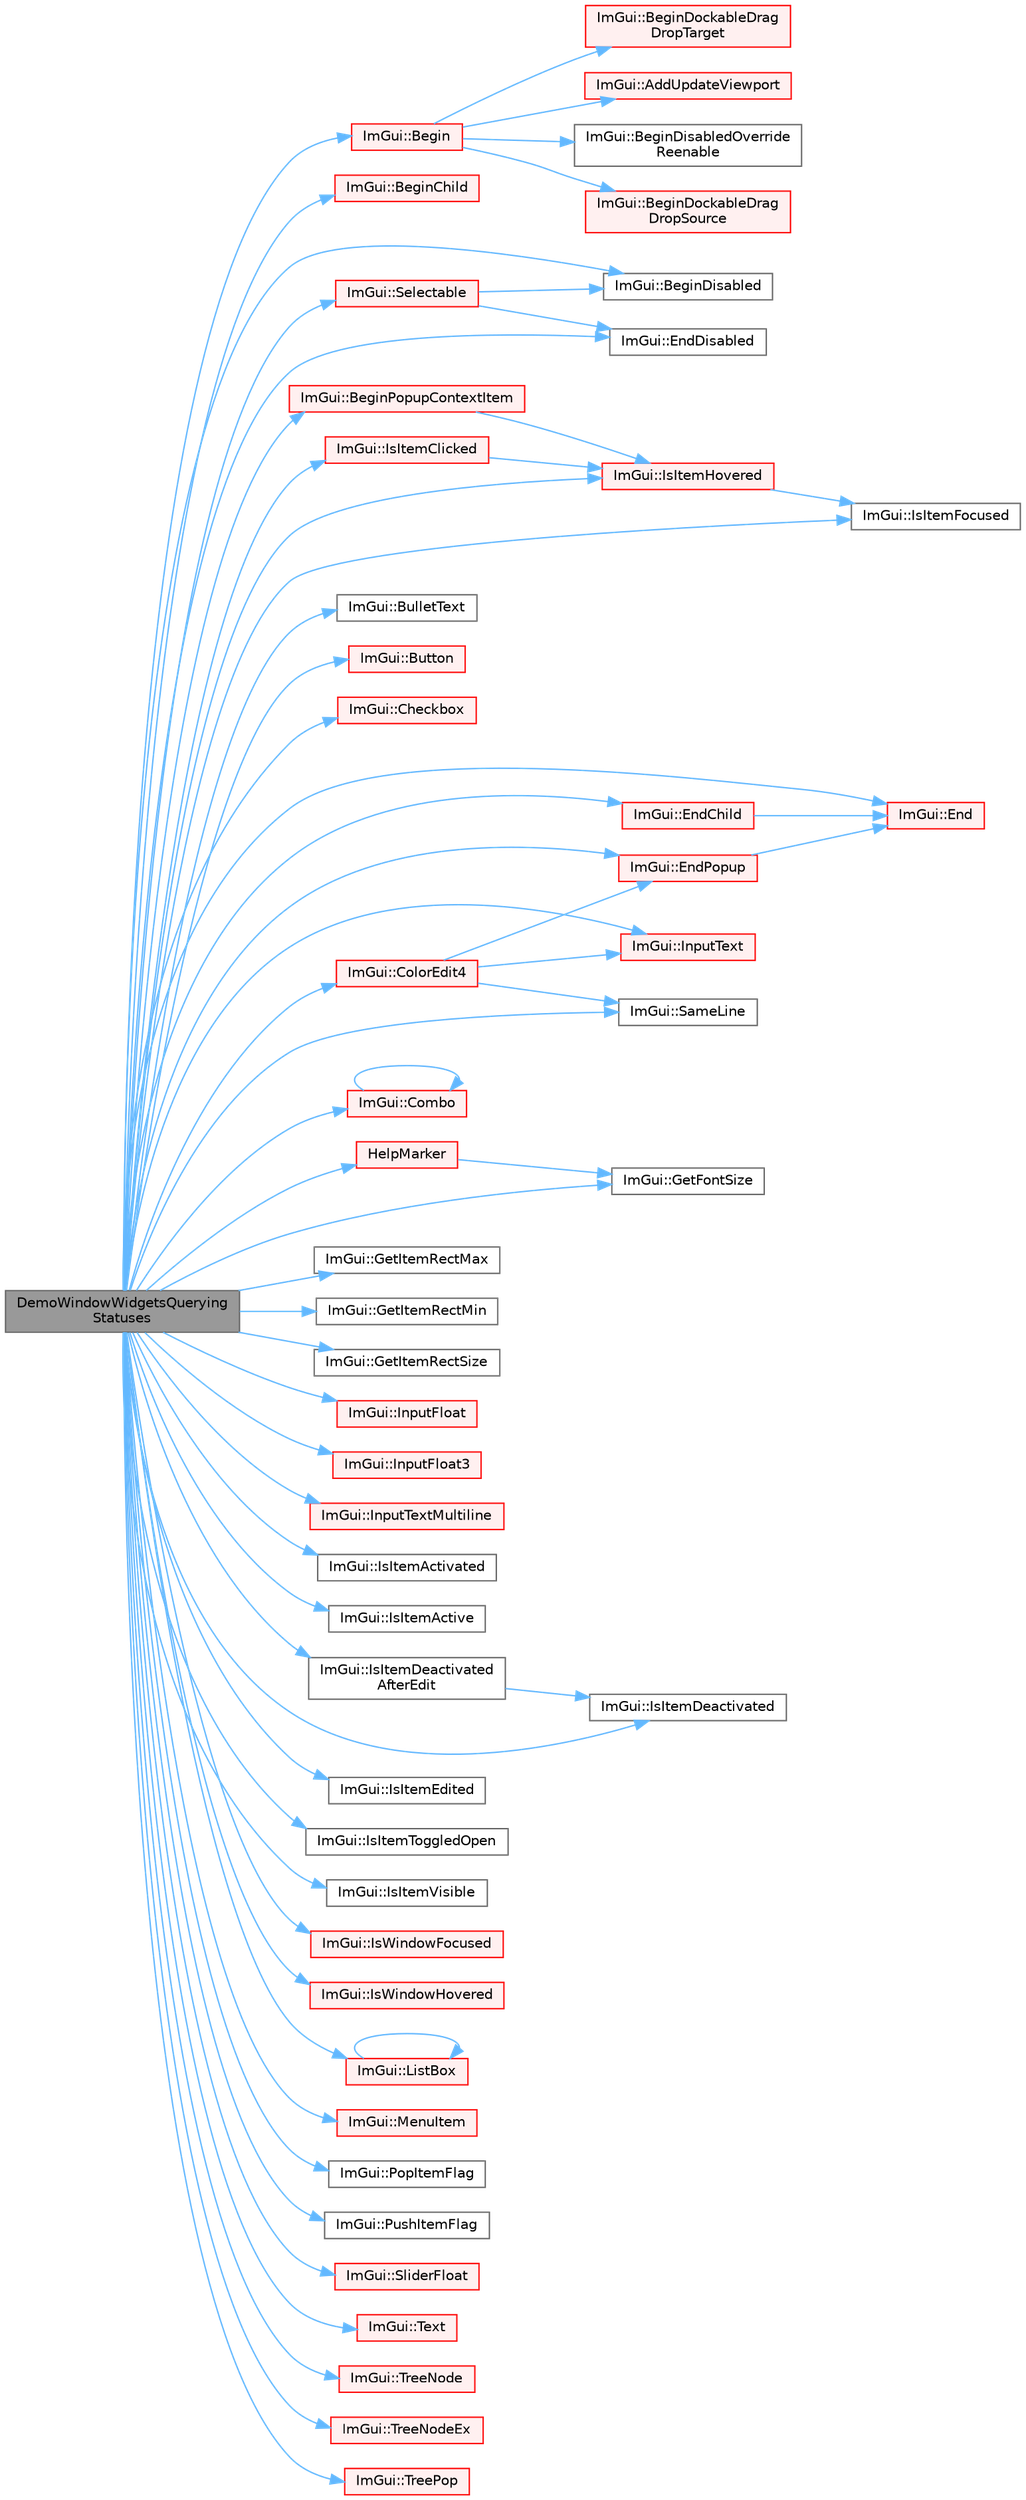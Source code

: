 digraph "DemoWindowWidgetsQueryingStatuses"
{
 // LATEX_PDF_SIZE
  bgcolor="transparent";
  edge [fontname=Helvetica,fontsize=10,labelfontname=Helvetica,labelfontsize=10];
  node [fontname=Helvetica,fontsize=10,shape=box,height=0.2,width=0.4];
  rankdir="LR";
  Node1 [id="Node000001",label="DemoWindowWidgetsQuerying\lStatuses",height=0.2,width=0.4,color="gray40", fillcolor="grey60", style="filled", fontcolor="black",tooltip=" "];
  Node1 -> Node2 [id="edge1_Node000001_Node000002",color="steelblue1",style="solid",tooltip=" "];
  Node2 [id="Node000002",label="ImGui::Begin",height=0.2,width=0.4,color="red", fillcolor="#FFF0F0", style="filled",URL="$namespace_im_gui.html#a581e58db0bc930bafa4a5d23093a2b99",tooltip=" "];
  Node2 -> Node3 [id="edge2_Node000002_Node000003",color="steelblue1",style="solid",tooltip=" "];
  Node3 [id="Node000003",label="ImGui::AddUpdateViewport",height=0.2,width=0.4,color="red", fillcolor="#FFF0F0", style="filled",URL="$namespace_im_gui.html#ada58e5d3e2efc3cef60f213d771408d8",tooltip=" "];
  Node2 -> Node19 [id="edge3_Node000002_Node000019",color="steelblue1",style="solid",tooltip=" "];
  Node19 [id="Node000019",label="ImGui::BeginDisabledOverride\lReenable",height=0.2,width=0.4,color="grey40", fillcolor="white", style="filled",URL="$namespace_im_gui.html#a26b36756e219b7129f894e1c2feb17a8",tooltip=" "];
  Node2 -> Node20 [id="edge4_Node000002_Node000020",color="steelblue1",style="solid",tooltip=" "];
  Node20 [id="Node000020",label="ImGui::BeginDockableDrag\lDropSource",height=0.2,width=0.4,color="red", fillcolor="#FFF0F0", style="filled",URL="$namespace_im_gui.html#a7a435b1565d4884e42a5ee5667f21a1f",tooltip=" "];
  Node2 -> Node370 [id="edge5_Node000002_Node000370",color="steelblue1",style="solid",tooltip=" "];
  Node370 [id="Node000370",label="ImGui::BeginDockableDrag\lDropTarget",height=0.2,width=0.4,color="red", fillcolor="#FFF0F0", style="filled",URL="$namespace_im_gui.html#a1725ff3becdb963b97c16d69d4c9f308",tooltip=" "];
  Node1 -> Node515 [id="edge6_Node000001_Node000515",color="steelblue1",style="solid",tooltip=" "];
  Node515 [id="Node000515",label="ImGui::BeginChild",height=0.2,width=0.4,color="red", fillcolor="#FFF0F0", style="filled",URL="$namespace_im_gui.html#aebac8b07ee9ea0e452c98813a3e907c3",tooltip=" "];
  Node1 -> Node278 [id="edge7_Node000001_Node000278",color="steelblue1",style="solid",tooltip=" "];
  Node278 [id="Node000278",label="ImGui::BeginDisabled",height=0.2,width=0.4,color="grey40", fillcolor="white", style="filled",URL="$namespace_im_gui.html#ae90e9a26f01d0d45f6bf7ca720d170d1",tooltip=" "];
  Node1 -> Node522 [id="edge8_Node000001_Node000522",color="steelblue1",style="solid",tooltip=" "];
  Node522 [id="Node000522",label="ImGui::BeginPopupContextItem",height=0.2,width=0.4,color="red", fillcolor="#FFF0F0", style="filled",URL="$namespace_im_gui.html#a440894c8c00495d5cc01529f4504fca9",tooltip=" "];
  Node522 -> Node72 [id="edge9_Node000522_Node000072",color="steelblue1",style="solid",tooltip=" "];
  Node72 [id="Node000072",label="ImGui::IsItemHovered",height=0.2,width=0.4,color="red", fillcolor="#FFF0F0", style="filled",URL="$namespace_im_gui.html#ac9a400eff3a9561d95e80486c52a660b",tooltip=" "];
  Node72 -> Node75 [id="edge10_Node000072_Node000075",color="steelblue1",style="solid",tooltip=" "];
  Node75 [id="Node000075",label="ImGui::IsItemFocused",height=0.2,width=0.4,color="grey40", fillcolor="white", style="filled",URL="$namespace_im_gui.html#add3290865a67327258c3a32b695adb28",tooltip=" "];
  Node1 -> Node523 [id="edge11_Node000001_Node000523",color="steelblue1",style="solid",tooltip=" "];
  Node523 [id="Node000523",label="ImGui::BulletText",height=0.2,width=0.4,color="grey40", fillcolor="white", style="filled",URL="$namespace_im_gui.html#af8d34d563b17c683943a0fa7bf5807bc",tooltip=" "];
  Node1 -> Node524 [id="edge12_Node000001_Node000524",color="steelblue1",style="solid",tooltip=" "];
  Node524 [id="Node000524",label="ImGui::Button",height=0.2,width=0.4,color="red", fillcolor="#FFF0F0", style="filled",URL="$namespace_im_gui.html#a38094c568ce398db5a3abb9d3ac92030",tooltip=" "];
  Node1 -> Node526 [id="edge13_Node000001_Node000526",color="steelblue1",style="solid",tooltip=" "];
  Node526 [id="Node000526",label="ImGui::Checkbox",height=0.2,width=0.4,color="red", fillcolor="#FFF0F0", style="filled",URL="$namespace_im_gui.html#a57d73c1d0ef807fef734d91024092027",tooltip=" "];
  Node1 -> Node527 [id="edge14_Node000001_Node000527",color="steelblue1",style="solid",tooltip=" "];
  Node527 [id="Node000527",label="ImGui::ColorEdit4",height=0.2,width=0.4,color="red", fillcolor="#FFF0F0", style="filled",URL="$namespace_im_gui.html#ac3f45e2aa0b1d591cc8a2cdf8b566a45",tooltip=" "];
  Node527 -> Node244 [id="edge15_Node000527_Node000244",color="steelblue1",style="solid",tooltip=" "];
  Node244 [id="Node000244",label="ImGui::EndPopup",height=0.2,width=0.4,color="red", fillcolor="#FFF0F0", style="filled",URL="$namespace_im_gui.html#aa6a9b5696f2ea7eed7683425fc77b8f2",tooltip=" "];
  Node244 -> Node84 [id="edge16_Node000244_Node000084",color="steelblue1",style="solid",tooltip=" "];
  Node84 [id="Node000084",label="ImGui::End",height=0.2,width=0.4,color="red", fillcolor="#FFF0F0", style="filled",URL="$namespace_im_gui.html#a5479d93794a004c67ceb6d13f37c8254",tooltip=" "];
  Node527 -> Node617 [id="edge17_Node000527_Node000617",color="steelblue1",style="solid",tooltip=" "];
  Node617 [id="Node000617",label="ImGui::InputText",height=0.2,width=0.4,color="red", fillcolor="#FFF0F0", style="filled",URL="$namespace_im_gui.html#aa72b5760a3a206729723a587ac7c8519",tooltip=" "];
  Node527 -> Node172 [id="edge18_Node000527_Node000172",color="steelblue1",style="solid",tooltip=" "];
  Node172 [id="Node000172",label="ImGui::SameLine",height=0.2,width=0.4,color="grey40", fillcolor="white", style="filled",URL="$namespace_im_gui.html#addd433eb3aae59119e341e80db474f66",tooltip=" "];
  Node1 -> Node620 [id="edge19_Node000001_Node000620",color="steelblue1",style="solid",tooltip=" "];
  Node620 [id="Node000620",label="ImGui::Combo",height=0.2,width=0.4,color="red", fillcolor="#FFF0F0", style="filled",URL="$namespace_im_gui.html#aa2979368da5b9e98d368449b36d166b2",tooltip=" "];
  Node620 -> Node620 [id="edge20_Node000620_Node000620",color="steelblue1",style="solid",tooltip=" "];
  Node1 -> Node84 [id="edge21_Node000001_Node000084",color="steelblue1",style="solid",tooltip=" "];
  Node1 -> Node297 [id="edge22_Node000001_Node000297",color="steelblue1",style="solid",tooltip=" "];
  Node297 [id="Node000297",label="ImGui::EndChild",height=0.2,width=0.4,color="red", fillcolor="#FFF0F0", style="filled",URL="$namespace_im_gui.html#af8de559a88c1442d6df8c1b04c86e997",tooltip=" "];
  Node297 -> Node84 [id="edge23_Node000297_Node000084",color="steelblue1",style="solid",tooltip=" "];
  Node1 -> Node168 [id="edge24_Node000001_Node000168",color="steelblue1",style="solid",tooltip=" "];
  Node168 [id="Node000168",label="ImGui::EndDisabled",height=0.2,width=0.4,color="grey40", fillcolor="white", style="filled",URL="$namespace_im_gui.html#a9e6088c6c690ddff1302b6e42b380733",tooltip=" "];
  Node1 -> Node244 [id="edge25_Node000001_Node000244",color="steelblue1",style="solid",tooltip=" "];
  Node1 -> Node622 [id="edge26_Node000001_Node000622",color="steelblue1",style="solid",tooltip=" "];
  Node622 [id="Node000622",label="ImGui::GetFontSize",height=0.2,width=0.4,color="grey40", fillcolor="white", style="filled",URL="$namespace_im_gui.html#ac592ae8e0aa4a1a06502ec7872bc8da8",tooltip=" "];
  Node1 -> Node623 [id="edge27_Node000001_Node000623",color="steelblue1",style="solid",tooltip=" "];
  Node623 [id="Node000623",label="ImGui::GetItemRectMax",height=0.2,width=0.4,color="grey40", fillcolor="white", style="filled",URL="$namespace_im_gui.html#a3d260209b8dc25a2c942e8cfd1ed0e51",tooltip=" "];
  Node1 -> Node624 [id="edge28_Node000001_Node000624",color="steelblue1",style="solid",tooltip=" "];
  Node624 [id="Node000624",label="ImGui::GetItemRectMin",height=0.2,width=0.4,color="grey40", fillcolor="white", style="filled",URL="$namespace_im_gui.html#a65b24b72ec0e8444c705cebf3e91f570",tooltip=" "];
  Node1 -> Node625 [id="edge29_Node000001_Node000625",color="steelblue1",style="solid",tooltip=" "];
  Node625 [id="Node000625",label="ImGui::GetItemRectSize",height=0.2,width=0.4,color="grey40", fillcolor="white", style="filled",URL="$namespace_im_gui.html#a3303d1c37041307e11fd46fc43b2274d",tooltip=" "];
  Node1 -> Node626 [id="edge30_Node000001_Node000626",color="steelblue1",style="solid",tooltip=" "];
  Node626 [id="Node000626",label="HelpMarker",height=0.2,width=0.4,color="red", fillcolor="#FFF0F0", style="filled",URL="$imgui__demo_8cpp.html#ae82388701c37c8cbb88a0304ca0f033b",tooltip=" "];
  Node626 -> Node622 [id="edge31_Node000626_Node000622",color="steelblue1",style="solid",tooltip=" "];
  Node1 -> Node632 [id="edge32_Node000001_Node000632",color="steelblue1",style="solid",tooltip=" "];
  Node632 [id="Node000632",label="ImGui::InputFloat",height=0.2,width=0.4,color="red", fillcolor="#FFF0F0", style="filled",URL="$namespace_im_gui.html#a36b86c9d7226f18c316400c83a904454",tooltip=" "];
  Node1 -> Node637 [id="edge33_Node000001_Node000637",color="steelblue1",style="solid",tooltip=" "];
  Node637 [id="Node000637",label="ImGui::InputFloat3",height=0.2,width=0.4,color="red", fillcolor="#FFF0F0", style="filled",URL="$namespace_im_gui.html#a970a00fd1a4226c697ea5fb807fb62d8",tooltip=" "];
  Node1 -> Node617 [id="edge34_Node000001_Node000617",color="steelblue1",style="solid",tooltip=" "];
  Node1 -> Node640 [id="edge35_Node000001_Node000640",color="steelblue1",style="solid",tooltip=" "];
  Node640 [id="Node000640",label="ImGui::InputTextMultiline",height=0.2,width=0.4,color="red", fillcolor="#FFF0F0", style="filled",URL="$namespace_im_gui.html#a0470693929ed9930cbf5b737577c2414",tooltip=" "];
  Node1 -> Node641 [id="edge36_Node000001_Node000641",color="steelblue1",style="solid",tooltip=" "];
  Node641 [id="Node000641",label="ImGui::IsItemActivated",height=0.2,width=0.4,color="grey40", fillcolor="white", style="filled",URL="$namespace_im_gui.html#a574b7cecdeb707c429edc827c49983f5",tooltip=" "];
  Node1 -> Node494 [id="edge37_Node000001_Node000494",color="steelblue1",style="solid",tooltip=" "];
  Node494 [id="Node000494",label="ImGui::IsItemActive",height=0.2,width=0.4,color="grey40", fillcolor="white", style="filled",URL="$namespace_im_gui.html#a2d8ac4569456a8003e4dddd39caf771c",tooltip=" "];
  Node1 -> Node642 [id="edge38_Node000001_Node000642",color="steelblue1",style="solid",tooltip=" "];
  Node642 [id="Node000642",label="ImGui::IsItemClicked",height=0.2,width=0.4,color="red", fillcolor="#FFF0F0", style="filled",URL="$namespace_im_gui.html#a11ae401d73ed6b044ba46add5db54617",tooltip=" "];
  Node642 -> Node72 [id="edge39_Node000642_Node000072",color="steelblue1",style="solid",tooltip=" "];
  Node1 -> Node606 [id="edge40_Node000001_Node000606",color="steelblue1",style="solid",tooltip=" "];
  Node606 [id="Node000606",label="ImGui::IsItemDeactivated",height=0.2,width=0.4,color="grey40", fillcolor="white", style="filled",URL="$namespace_im_gui.html#ada3b1cb76907bb9e630b2482f52f0599",tooltip=" "];
  Node1 -> Node605 [id="edge41_Node000001_Node000605",color="steelblue1",style="solid",tooltip=" "];
  Node605 [id="Node000605",label="ImGui::IsItemDeactivated\lAfterEdit",height=0.2,width=0.4,color="grey40", fillcolor="white", style="filled",URL="$namespace_im_gui.html#a8bb4c0fc2b9d0e90249310bb4e822485",tooltip=" "];
  Node605 -> Node606 [id="edge42_Node000605_Node000606",color="steelblue1",style="solid",tooltip=" "];
  Node1 -> Node643 [id="edge43_Node000001_Node000643",color="steelblue1",style="solid",tooltip=" "];
  Node643 [id="Node000643",label="ImGui::IsItemEdited",height=0.2,width=0.4,color="grey40", fillcolor="white", style="filled",URL="$namespace_im_gui.html#a6508c0e1f28d1e7f9328a944b4f35ff7",tooltip=" "];
  Node1 -> Node75 [id="edge44_Node000001_Node000075",color="steelblue1",style="solid",tooltip=" "];
  Node1 -> Node72 [id="edge45_Node000001_Node000072",color="steelblue1",style="solid",tooltip=" "];
  Node1 -> Node644 [id="edge46_Node000001_Node000644",color="steelblue1",style="solid",tooltip=" "];
  Node644 [id="Node000644",label="ImGui::IsItemToggledOpen",height=0.2,width=0.4,color="grey40", fillcolor="white", style="filled",URL="$namespace_im_gui.html#a2f52aab3ede3e1a4a130c88154e1560f",tooltip=" "];
  Node1 -> Node645 [id="edge47_Node000001_Node000645",color="steelblue1",style="solid",tooltip=" "];
  Node645 [id="Node000645",label="ImGui::IsItemVisible",height=0.2,width=0.4,color="grey40", fillcolor="white", style="filled",URL="$namespace_im_gui.html#a0e9273fc53bdf7ca39d59cdb657c3c2f",tooltip=" "];
  Node1 -> Node646 [id="edge48_Node000001_Node000646",color="steelblue1",style="solid",tooltip=" "];
  Node646 [id="Node000646",label="ImGui::IsWindowFocused",height=0.2,width=0.4,color="red", fillcolor="#FFF0F0", style="filled",URL="$namespace_im_gui.html#a51ed119ab4be7fcf47a34644e262c87e",tooltip=" "];
  Node1 -> Node198 [id="edge49_Node000001_Node000198",color="steelblue1",style="solid",tooltip=" "];
  Node198 [id="Node000198",label="ImGui::IsWindowHovered",height=0.2,width=0.4,color="red", fillcolor="#FFF0F0", style="filled",URL="$namespace_im_gui.html#aaed1ebf40cc2cb2ec30b0ba39b91d4a5",tooltip=" "];
  Node1 -> Node647 [id="edge50_Node000001_Node000647",color="steelblue1",style="solid",tooltip=" "];
  Node647 [id="Node000647",label="ImGui::ListBox",height=0.2,width=0.4,color="red", fillcolor="#FFF0F0", style="filled",URL="$namespace_im_gui.html#a44379fe654f54ae8bd8cc1b88bf7c822",tooltip=" "];
  Node647 -> Node647 [id="edge51_Node000647_Node000647",color="steelblue1",style="solid",tooltip=" "];
  Node1 -> Node330 [id="edge52_Node000001_Node000330",color="steelblue1",style="solid",tooltip=" "];
  Node330 [id="Node000330",label="ImGui::MenuItem",height=0.2,width=0.4,color="red", fillcolor="#FFF0F0", style="filled",URL="$namespace_im_gui.html#aa1bae511ca47478998693a9d8c84f2e6",tooltip=" "];
  Node1 -> Node227 [id="edge53_Node000001_Node000227",color="steelblue1",style="solid",tooltip=" "];
  Node227 [id="Node000227",label="ImGui::PopItemFlag",height=0.2,width=0.4,color="grey40", fillcolor="white", style="filled",URL="$namespace_im_gui.html#aa93281155e1dd23715dbd384e91edc6b",tooltip=" "];
  Node1 -> Node229 [id="edge54_Node000001_Node000229",color="steelblue1",style="solid",tooltip=" "];
  Node229 [id="Node000229",label="ImGui::PushItemFlag",height=0.2,width=0.4,color="grey40", fillcolor="white", style="filled",URL="$namespace_im_gui.html#ac7301f6378333f6d17f47823eed9e00a",tooltip=" "];
  Node1 -> Node172 [id="edge55_Node000001_Node000172",color="steelblue1",style="solid",tooltip=" "];
  Node1 -> Node277 [id="edge56_Node000001_Node000277",color="steelblue1",style="solid",tooltip=" "];
  Node277 [id="Node000277",label="ImGui::Selectable",height=0.2,width=0.4,color="red", fillcolor="#FFF0F0", style="filled",URL="$namespace_im_gui.html#af98575238bda183a523df19fb447af60",tooltip=" "];
  Node277 -> Node278 [id="edge57_Node000277_Node000278",color="steelblue1",style="solid",tooltip=" "];
  Node277 -> Node168 [id="edge58_Node000277_Node000168",color="steelblue1",style="solid",tooltip=" "];
  Node1 -> Node648 [id="edge59_Node000001_Node000648",color="steelblue1",style="solid",tooltip=" "];
  Node648 [id="Node000648",label="ImGui::SliderFloat",height=0.2,width=0.4,color="red", fillcolor="#FFF0F0", style="filled",URL="$namespace_im_gui.html#a864f761801792a0cc5ce3408f3392cfc",tooltip=" "];
  Node1 -> Node534 [id="edge60_Node000001_Node000534",color="steelblue1",style="solid",tooltip=" "];
  Node534 [id="Node000534",label="ImGui::Text",height=0.2,width=0.4,color="red", fillcolor="#FFF0F0", style="filled",URL="$namespace_im_gui.html#a9e7b83611fe441d54fad2effb4bf4965",tooltip=" "];
  Node1 -> Node652 [id="edge61_Node000001_Node000652",color="steelblue1",style="solid",tooltip=" "];
  Node652 [id="Node000652",label="ImGui::TreeNode",height=0.2,width=0.4,color="red", fillcolor="#FFF0F0", style="filled",URL="$namespace_im_gui.html#a4dff507ce8bbe0da9556bb50b1e60d7f",tooltip=" "];
  Node1 -> Node662 [id="edge62_Node000001_Node000662",color="steelblue1",style="solid",tooltip=" "];
  Node662 [id="Node000662",label="ImGui::TreeNodeEx",height=0.2,width=0.4,color="red", fillcolor="#FFF0F0", style="filled",URL="$namespace_im_gui.html#a21f62e092dac9556a15a8edee2f70522",tooltip=" "];
  Node1 -> Node355 [id="edge63_Node000001_Node000355",color="steelblue1",style="solid",tooltip=" "];
  Node355 [id="Node000355",label="ImGui::TreePop",height=0.2,width=0.4,color="red", fillcolor="#FFF0F0", style="filled",URL="$namespace_im_gui.html#a41ecf265e5f678c78fc9c30b3cf2077f",tooltip=" "];
}
